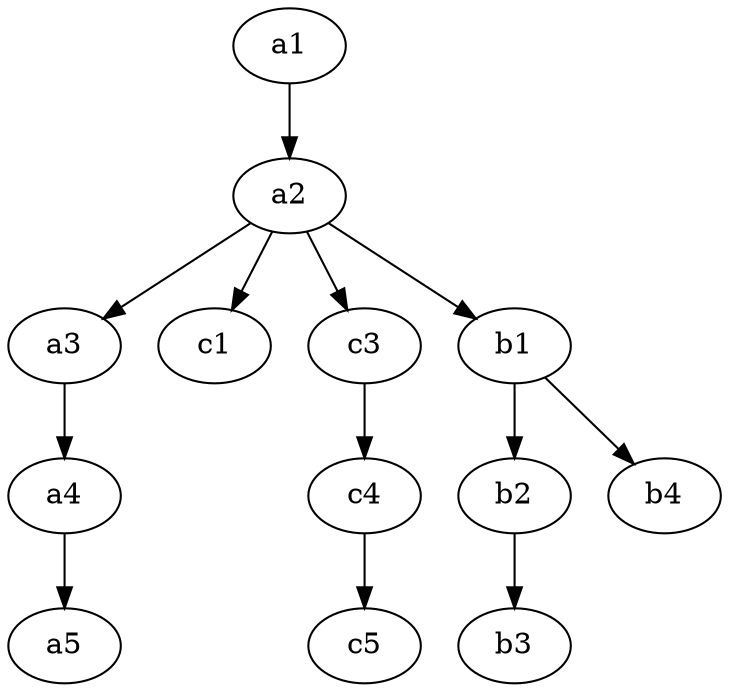 digraph g1 { rankdir="TD"; a1 -> a2 -> a3 -> a4 -> a5; a2 -> c1; a2 -> c3 -> c4 -> c5; a2 -> b1 -> b2 -> b3; b1 -> b4; }
